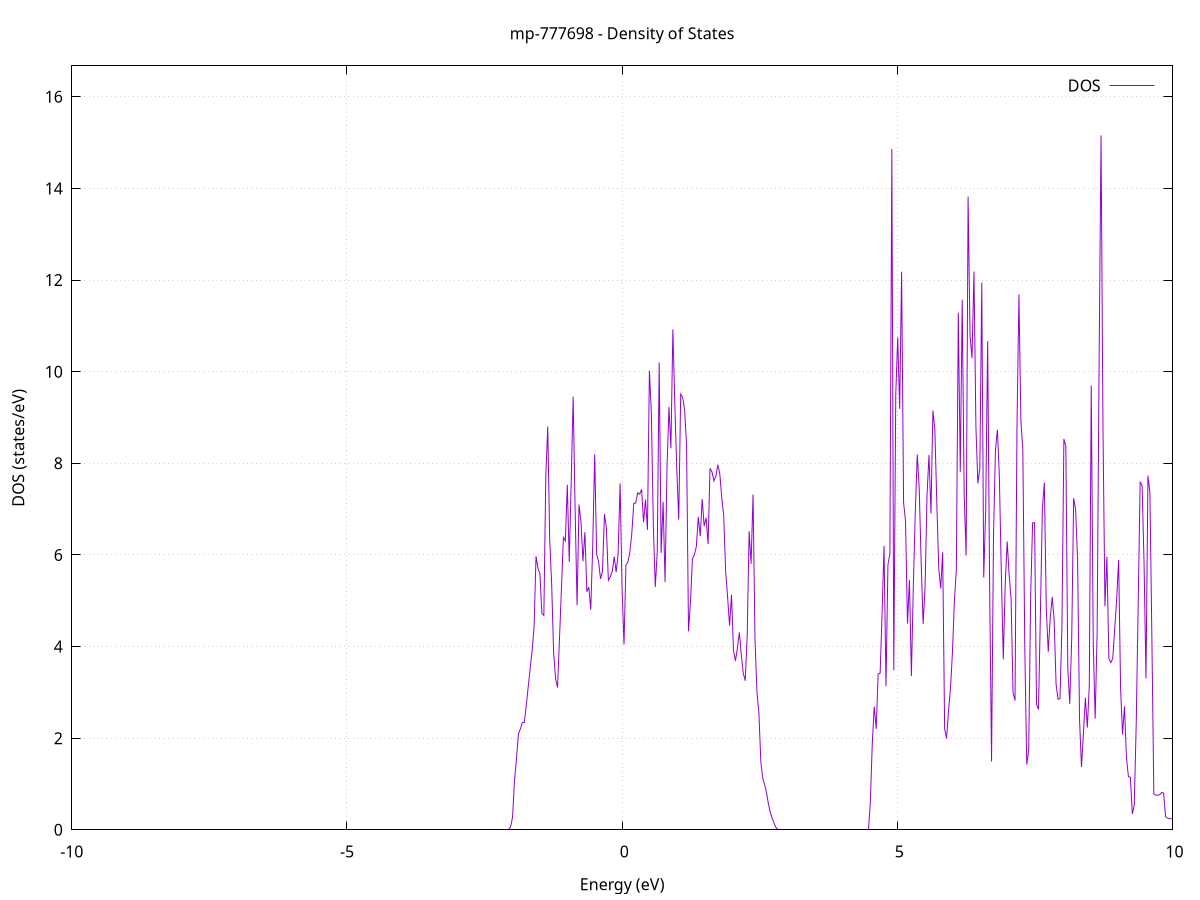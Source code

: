 set title 'mp-777698 - Density of States'
set xlabel 'Energy (eV)'
set ylabel 'DOS (states/eV)'
set grid
set xrange [-10:10]
set yrange [0:16.676]
set xzeroaxis lt -1
set terminal png size 800,600
set output 'mp-777698_dos_gnuplot.png'
plot '-' using 1:2 with lines title 'DOS'
-37.835200 0.000000
-37.799600 0.000000
-37.764100 0.000000
-37.728600 0.000000
-37.693100 0.000000
-37.657600 0.000000
-37.622000 0.000000
-37.586500 0.000000
-37.551000 0.000000
-37.515500 0.000000
-37.479900 0.000000
-37.444400 0.000000
-37.408900 0.000000
-37.373400 0.000000
-37.337800 0.000000
-37.302300 0.000000
-37.266800 0.000000
-37.231300 0.000000
-37.195700 0.000000
-37.160200 0.000000
-37.124700 0.000000
-37.089200 0.000000
-37.053600 0.000000
-37.018100 0.000000
-36.982600 0.000000
-36.947100 0.000000
-36.911500 0.000000
-36.876000 0.000000
-36.840500 0.000000
-36.805000 0.000000
-36.769400 0.000000
-36.733900 0.000000
-36.698400 0.000000
-36.662900 0.000000
-36.627300 0.000000
-36.591800 0.000000
-36.556300 0.000000
-36.520800 0.000000
-36.485300 0.000000
-36.449700 0.000000
-36.414200 0.000000
-36.378700 0.000000
-36.343200 0.000000
-36.307600 0.000000
-36.272100 0.000000
-36.236600 0.000000
-36.201100 0.000000
-36.165500 0.000000
-36.130000 0.000000
-36.094500 0.000000
-36.059000 0.000000
-36.023400 0.000000
-35.987900 0.000000
-35.952400 0.000000
-35.916900 0.000000
-35.881300 0.000000
-35.845800 0.000000
-35.810300 0.000000
-35.774800 0.000000
-35.739200 0.000000
-35.703700 0.000000
-35.668200 0.000000
-35.632700 0.000000
-35.597100 0.000000
-35.561600 0.000000
-35.526100 0.000000
-35.490600 0.000000
-35.455000 0.000000
-35.419500 0.000000
-35.384000 0.000000
-35.348500 0.000000
-35.313000 0.000000
-35.277400 0.000000
-35.241900 0.000000
-35.206400 0.000000
-35.170900 0.000000
-35.135300 0.000000
-35.099800 0.000000
-35.064300 0.000000
-35.028800 0.000000
-34.993200 0.000000
-34.957700 0.000000
-34.922200 0.000000
-34.886700 0.000000
-34.851100 0.000000
-34.815600 0.000000
-34.780100 0.000000
-34.744600 0.000000
-34.709000 0.000000
-34.673500 0.000000
-34.638000 0.000000
-34.602500 0.000000
-34.566900 11.386600
-34.531400 9.131600
-34.495900 13.951600
-34.460400 12.738300
-34.424800 0.000000
-34.389300 0.000000
-34.353800 18.217200
-34.318300 0.000000
-34.282800 12.316200
-34.247200 17.377200
-34.211700 0.000000
-34.176200 0.000000
-34.140700 0.000000
-34.105100 0.000000
-34.069600 0.000000
-34.034100 0.000000
-33.998600 0.000000
-33.963000 0.000000
-33.927500 0.000000
-33.892000 0.000000
-33.856500 0.000000
-33.820900 11.282000
-33.785400 9.274500
-33.749900 13.237000
-33.714400 27.386600
-33.678800 0.000000
-33.643300 13.028300
-33.607800 8.247100
-33.572300 8.742100
-33.536700 9.216500
-33.501200 20.071500
-33.465700 0.000000
-33.430200 40.456300
-33.394600 0.000000
-33.359100 0.000000
-33.323600 131.274100
-33.288100 0.000000
-33.252500 0.000000
-33.217000 0.000000
-33.181500 0.000000
-33.146000 0.000000
-33.110500 0.000000
-33.074900 0.000000
-33.039400 0.000000
-33.003900 0.000000
-32.968400 0.000000
-32.932800 0.000000
-32.897300 0.000000
-32.861800 0.000000
-32.826300 0.000000
-32.790700 0.000000
-32.755200 0.000000
-32.719700 0.000000
-32.684200 0.000000
-32.648600 0.000000
-32.613100 0.000000
-32.577600 0.000000
-32.542100 0.000000
-32.506500 0.000000
-32.471000 0.000000
-32.435500 0.000000
-32.400000 0.000000
-32.364400 0.000000
-32.328900 0.000000
-32.293400 0.000000
-32.257900 0.000000
-32.222300 0.000000
-32.186800 0.000000
-32.151300 0.000000
-32.115800 0.000000
-32.080200 0.000000
-32.044700 0.000000
-32.009200 0.000000
-31.973700 0.000000
-31.938200 0.000000
-31.902600 0.000000
-31.867100 0.000000
-31.831600 0.000000
-31.796100 0.000000
-31.760500 0.000000
-31.725000 0.000000
-31.689500 0.000000
-31.654000 0.000000
-31.618400 0.000000
-31.582900 0.000000
-31.547400 0.000000
-31.511900 0.000000
-31.476300 0.000000
-31.440800 0.000000
-31.405300 0.000000
-31.369800 0.000000
-31.334200 0.000000
-31.298700 0.000000
-31.263200 0.000000
-31.227700 0.000000
-31.192100 0.000000
-31.156600 0.000000
-31.121100 0.000000
-31.085600 0.000000
-31.050000 0.000000
-31.014500 0.000000
-30.979000 0.000000
-30.943500 0.000000
-30.907900 0.000000
-30.872400 0.000000
-30.836900 0.000000
-30.801400 0.000000
-30.765900 0.000000
-30.730300 0.000000
-30.694800 0.000000
-30.659300 0.000000
-30.623800 0.000000
-30.588200 0.000000
-30.552700 0.000000
-30.517200 0.000000
-30.481700 0.000000
-30.446100 0.000000
-30.410600 0.000000
-30.375100 0.000000
-30.339600 0.000000
-30.304000 0.000000
-30.268500 0.000000
-30.233000 0.000000
-30.197500 0.000000
-30.161900 0.000000
-30.126400 0.000000
-30.090900 0.000000
-30.055400 0.000000
-30.019800 0.000000
-29.984300 0.000000
-29.948800 0.000000
-29.913300 0.000000
-29.877700 0.000000
-29.842200 0.000000
-29.806700 0.000000
-29.771200 0.000000
-29.735600 0.000000
-29.700100 0.000000
-29.664600 0.000000
-29.629100 0.000000
-29.593600 0.000000
-29.558000 0.000000
-29.522500 0.000000
-29.487000 0.000000
-29.451500 0.000000
-29.415900 0.000000
-29.380400 0.000000
-29.344900 0.000000
-29.309400 0.000000
-29.273800 0.000000
-29.238300 0.000000
-29.202800 0.000000
-29.167300 0.000000
-29.131700 0.000000
-29.096200 0.000000
-29.060700 0.000000
-29.025200 0.000000
-28.989600 0.000000
-28.954100 0.000000
-28.918600 0.000000
-28.883100 0.000000
-28.847500 0.000000
-28.812000 0.000000
-28.776500 0.000000
-28.741000 0.000000
-28.705400 0.000000
-28.669900 0.000000
-28.634400 0.000000
-28.598900 0.000000
-28.563300 0.000000
-28.527800 0.000000
-28.492300 0.000000
-28.456800 0.000000
-28.421300 0.000000
-28.385700 0.000000
-28.350200 0.000000
-28.314700 0.000000
-28.279200 0.000000
-28.243600 0.000000
-28.208100 0.000000
-28.172600 0.000000
-28.137100 0.000000
-28.101500 0.000000
-28.066000 0.000000
-28.030500 0.000000
-27.995000 0.000000
-27.959400 0.000000
-27.923900 0.000000
-27.888400 0.000000
-27.852900 0.000000
-27.817300 0.000000
-27.781800 0.000000
-27.746300 0.000000
-27.710800 0.000000
-27.675200 0.000000
-27.639700 0.000000
-27.604200 0.000000
-27.568700 0.000000
-27.533100 0.000000
-27.497600 0.000000
-27.462100 0.000000
-27.426600 0.000000
-27.391100 0.000000
-27.355500 0.000000
-27.320000 0.000000
-27.284500 0.000000
-27.249000 0.000000
-27.213400 0.000000
-27.177900 0.000000
-27.142400 0.000000
-27.106900 0.000000
-27.071300 0.000000
-27.035800 0.000000
-27.000300 0.000000
-26.964800 0.000000
-26.929200 0.000000
-26.893700 0.000000
-26.858200 0.000000
-26.822700 0.000000
-26.787100 0.000000
-26.751600 0.000000
-26.716100 0.000000
-26.680600 0.000000
-26.645000 0.000000
-26.609500 0.000000
-26.574000 0.000000
-26.538500 0.000000
-26.502900 0.000000
-26.467400 0.000000
-26.431900 0.000000
-26.396400 0.000000
-26.360800 0.000000
-26.325300 0.000000
-26.289800 0.000000
-26.254300 0.000000
-26.218800 0.000000
-26.183200 0.000000
-26.147700 0.000000
-26.112200 0.000000
-26.076700 0.000000
-26.041100 0.000000
-26.005600 0.000000
-25.970100 0.000000
-25.934600 0.000000
-25.899000 0.000000
-25.863500 0.000000
-25.828000 0.000000
-25.792500 0.000000
-25.756900 0.000000
-25.721400 0.000000
-25.685900 0.000000
-25.650400 0.000000
-25.614800 0.000000
-25.579300 0.000000
-25.543800 0.000000
-25.508300 0.000000
-25.472700 0.000000
-25.437200 0.000000
-25.401700 0.000000
-25.366200 0.000000
-25.330600 0.000000
-25.295100 0.000000
-25.259600 0.000000
-25.224100 0.000000
-25.188500 0.000000
-25.153000 0.000000
-25.117500 0.000000
-25.082000 0.000000
-25.046500 0.000000
-25.010900 0.000000
-24.975400 0.000000
-24.939900 0.000000
-24.904400 0.000000
-24.868800 0.000000
-24.833300 0.000000
-24.797800 0.000000
-24.762300 0.000000
-24.726700 0.000000
-24.691200 0.000000
-24.655700 0.000000
-24.620200 0.000000
-24.584600 0.000000
-24.549100 0.000000
-24.513600 0.000000
-24.478100 0.000000
-24.442500 0.000000
-24.407000 0.000000
-24.371500 0.000000
-24.336000 0.000000
-24.300400 0.000000
-24.264900 0.000000
-24.229400 0.000000
-24.193900 0.000000
-24.158300 0.000000
-24.122800 0.000000
-24.087300 0.000000
-24.051800 0.000000
-24.016200 0.000000
-23.980700 0.000000
-23.945200 0.000000
-23.909700 0.000000
-23.874200 0.000000
-23.838600 0.000000
-23.803100 0.000000
-23.767600 0.000000
-23.732100 0.000000
-23.696500 0.000000
-23.661000 0.000000
-23.625500 0.000000
-23.590000 0.000000
-23.554400 0.000000
-23.518900 0.000000
-23.483400 0.000000
-23.447900 0.000000
-23.412300 0.000000
-23.376800 0.000000
-23.341300 0.000000
-23.305800 0.000000
-23.270200 0.000000
-23.234700 0.000000
-23.199200 0.000000
-23.163700 0.000000
-23.128100 0.000000
-23.092600 0.000000
-23.057100 0.000000
-23.021600 0.000000
-22.986000 0.000000
-22.950500 0.000000
-22.915000 0.000000
-22.879500 0.000000
-22.843900 0.000000
-22.808400 0.000000
-22.772900 0.000000
-22.737400 0.000000
-22.701900 0.000000
-22.666300 0.000000
-22.630800 0.000000
-22.595300 0.000000
-22.559800 0.000000
-22.524200 0.000000
-22.488700 0.000000
-22.453200 0.000000
-22.417700 0.000000
-22.382100 0.000000
-22.346600 0.000000
-22.311100 0.000000
-22.275600 0.000000
-22.240000 0.000000
-22.204500 0.000000
-22.169000 0.000000
-22.133500 0.000000
-22.097900 0.000000
-22.062400 0.000000
-22.026900 0.000000
-21.991400 0.000000
-21.955800 0.000000
-21.920300 0.000000
-21.884800 0.000000
-21.849300 0.000000
-21.813700 0.000000
-21.778200 0.000000
-21.742700 0.000000
-21.707200 0.000000
-21.671600 0.000000
-21.636100 0.000000
-21.600600 0.000000
-21.565100 0.000000
-21.529600 0.000000
-21.494000 0.000000
-21.458500 0.000000
-21.423000 0.000000
-21.387500 0.000000
-21.351900 0.000000
-21.316400 0.000000
-21.280900 0.000000
-21.245400 0.000000
-21.209800 0.000000
-21.174300 0.000000
-21.138800 0.000000
-21.103300 0.000000
-21.067700 0.000000
-21.032200 0.000000
-20.996700 0.000000
-20.961200 0.000000
-20.925600 0.000000
-20.890100 0.000000
-20.854600 0.000000
-20.819100 0.000000
-20.783500 0.000000
-20.748000 0.000000
-20.712500 0.000000
-20.677000 0.000000
-20.641400 0.000000
-20.605900 0.000000
-20.570400 0.000000
-20.534900 0.000000
-20.499400 0.000000
-20.463800 0.000000
-20.428300 0.000000
-20.392800 0.000000
-20.357300 0.000000
-20.321700 0.000000
-20.286200 0.000000
-20.250700 0.000000
-20.215200 0.000000
-20.179600 0.000000
-20.144100 0.000000
-20.108600 0.000000
-20.073100 0.000000
-20.037500 0.000000
-20.002000 0.000000
-19.966500 0.000000
-19.931000 0.000000
-19.895400 0.000000
-19.859900 0.000000
-19.824400 0.000000
-19.788900 0.000000
-19.753300 0.000000
-19.717800 0.000000
-19.682300 0.000000
-19.646800 0.000000
-19.611200 0.000000
-19.575700 0.000000
-19.540200 0.000000
-19.504700 0.000000
-19.469100 0.000000
-19.433600 0.000000
-19.398100 0.000000
-19.362600 0.000000
-19.327100 0.000000
-19.291500 0.000000
-19.256000 0.000000
-19.220500 0.000000
-19.185000 0.000000
-19.149400 0.000000
-19.113900 0.000000
-19.078400 0.000000
-19.042900 0.000000
-19.007300 0.000000
-18.971800 0.000000
-18.936300 0.000000
-18.900800 0.000000
-18.865200 0.000000
-18.829700 0.000000
-18.794200 0.000000
-18.758700 0.000000
-18.723100 0.000000
-18.687600 0.000000
-18.652100 0.000000
-18.616600 0.000000
-18.581000 0.000000
-18.545500 0.000000
-18.510000 0.000000
-18.474500 0.000000
-18.438900 0.000000
-18.403400 0.000000
-18.367900 0.000000
-18.332400 0.000000
-18.296800 0.000000
-18.261300 0.000000
-18.225800 0.000000
-18.190300 0.000000
-18.154800 0.000000
-18.119200 0.000000
-18.083700 0.000000
-18.048200 0.000000
-18.012700 0.000000
-17.977100 0.000000
-17.941600 0.000000
-17.906100 0.000000
-17.870600 0.000000
-17.835000 0.000000
-17.799500 0.000000
-17.764000 0.000000
-17.728500 0.000000
-17.692900 0.000000
-17.657400 0.000000
-17.621900 0.000000
-17.586400 0.000000
-17.550800 0.000000
-17.515300 0.000000
-17.479800 0.000000
-17.444300 0.000000
-17.408700 0.000000
-17.373200 0.000000
-17.337700 0.000000
-17.302200 0.000000
-17.266600 0.000000
-17.231100 0.000000
-17.195600 0.000000
-17.160100 0.000000
-17.124500 0.000000
-17.089000 0.000000
-17.053500 0.000000
-17.018000 0.000000
-16.982500 0.000000
-16.946900 0.000000
-16.911400 0.000000
-16.875900 0.000000
-16.840400 0.000000
-16.804800 0.000000
-16.769300 0.000000
-16.733800 0.000000
-16.698300 0.000000
-16.662700 0.000000
-16.627200 0.000000
-16.591700 0.000000
-16.556200 0.000000
-16.520600 0.000000
-16.485100 0.000000
-16.449600 0.000000
-16.414100 0.000000
-16.378500 0.000000
-16.343000 0.000000
-16.307500 0.000000
-16.272000 0.000000
-16.236400 0.000000
-16.200900 0.000000
-16.165400 0.000000
-16.129900 0.000000
-16.094300 0.000000
-16.058800 0.000000
-16.023300 0.000000
-15.987800 0.000000
-15.952200 0.000000
-15.916700 0.000000
-15.881200 0.000000
-15.845700 0.000000
-15.810200 0.000000
-15.774600 0.000000
-15.739100 0.000000
-15.703600 0.000000
-15.668100 0.000000
-15.632500 0.000000
-15.597000 0.000000
-15.561500 0.000000
-15.526000 0.000000
-15.490400 0.000000
-15.454900 0.000000
-15.419400 0.000000
-15.383900 0.000000
-15.348300 0.000000
-15.312800 0.000000
-15.277300 0.000000
-15.241800 0.000000
-15.206200 0.000000
-15.170700 0.000000
-15.135200 0.000000
-15.099700 0.000000
-15.064100 0.000000
-15.028600 0.000000
-14.993100 0.000000
-14.957600 0.000000
-14.922000 0.000000
-14.886500 0.000000
-14.851000 0.000000
-14.815500 0.005000
-14.780000 0.233700
-14.744400 0.484800
-14.708900 0.658600
-14.673400 0.790200
-14.637900 0.950200
-14.602300 1.187700
-14.566800 1.350000
-14.531300 1.370600
-14.495800 1.400000
-14.460200 1.404000
-14.424700 1.350900
-14.389200 1.358900
-14.353700 1.455600
-14.318100 1.574900
-14.282600 1.684000
-14.247100 1.790900
-14.211600 2.053000
-14.176000 2.169800
-14.140500 2.227700
-14.105000 2.498000
-14.069500 3.067700
-14.033900 3.446900
-13.998400 3.151000
-13.962900 3.176100
-13.927400 3.199000
-13.891800 3.228800
-13.856300 3.693600
-13.820800 4.766000
-13.785300 3.675400
-13.749700 4.227600
-13.714200 4.391200
-13.678700 4.537900
-13.643200 4.211700
-13.607700 5.560200
-13.572100 9.956600
-13.536600 10.050700
-13.501100 13.397000
-13.465600 6.184800
-13.430000 5.349000
-13.394500 7.647600
-13.359000 8.821700
-13.323500 24.234400
-13.287900 16.724800
-13.252400 7.613800
-13.216900 22.351100
-13.181400 10.354000
-13.145800 5.625700
-13.110300 5.628400
-13.074800 9.793200
-13.039300 6.749900
-13.003700 2.999700
-12.968200 0.324800
-12.932700 0.000000
-12.897200 0.000000
-12.861600 0.000000
-12.826100 0.000000
-12.790600 0.000000
-12.755100 0.000000
-12.719500 0.000000
-12.684000 0.000000
-12.648500 0.000000
-12.613000 0.000000
-12.577400 0.000000
-12.541900 0.000000
-12.506400 0.000000
-12.470900 0.000000
-12.435400 0.000000
-12.399800 0.000000
-12.364300 0.000000
-12.328800 0.000000
-12.293300 0.000000
-12.257700 0.000000
-12.222200 0.000000
-12.186700 0.000000
-12.151200 0.000000
-12.115600 0.000000
-12.080100 0.000000
-12.044600 0.000000
-12.009100 0.000000
-11.973500 0.000000
-11.938000 0.000000
-11.902500 0.000000
-11.867000 0.000000
-11.831400 0.000000
-11.795900 0.000000
-11.760400 0.000000
-11.724900 0.000000
-11.689300 0.000000
-11.653800 0.000000
-11.618300 0.000000
-11.582800 0.000000
-11.547200 0.000000
-11.511700 0.000000
-11.476200 0.000000
-11.440700 0.000000
-11.405100 0.000000
-11.369600 0.000000
-11.334100 0.000000
-11.298600 0.000000
-11.263100 0.000000
-11.227500 0.000000
-11.192000 0.000000
-11.156500 0.000000
-11.121000 0.000000
-11.085400 0.000000
-11.049900 0.000000
-11.014400 0.000000
-10.978900 0.000000
-10.943300 0.000000
-10.907800 0.000000
-10.872300 0.000000
-10.836800 0.000000
-10.801200 0.000000
-10.765700 0.000000
-10.730200 0.000000
-10.694700 0.000000
-10.659100 0.000000
-10.623600 0.000000
-10.588100 0.000000
-10.552600 0.000000
-10.517000 0.000000
-10.481500 0.000000
-10.446000 0.000000
-10.410500 0.000000
-10.374900 0.000000
-10.339400 0.000000
-10.303900 0.000000
-10.268400 0.000000
-10.232800 0.000000
-10.197300 0.000000
-10.161800 0.000000
-10.126300 0.000000
-10.090800 0.000000
-10.055200 0.000000
-10.019700 0.000000
-9.984200 0.000000
-9.948700 0.000000
-9.913100 0.000000
-9.877600 0.000000
-9.842100 0.000000
-9.806600 0.000000
-9.771000 0.000000
-9.735500 0.000000
-9.700000 0.000000
-9.664500 0.000000
-9.628900 0.000000
-9.593400 0.000000
-9.557900 0.000000
-9.522400 0.000000
-9.486800 0.000000
-9.451300 0.000000
-9.415800 0.000000
-9.380300 0.000000
-9.344700 0.000000
-9.309200 0.000000
-9.273700 0.000000
-9.238200 0.000000
-9.202600 0.000000
-9.167100 0.000000
-9.131600 0.000000
-9.096100 0.000000
-9.060500 0.000000
-9.025000 0.000000
-8.989500 0.000000
-8.954000 0.000000
-8.918500 0.000000
-8.882900 0.000000
-8.847400 0.000000
-8.811900 0.000000
-8.776400 0.000000
-8.740800 0.000000
-8.705300 0.000000
-8.669800 0.000000
-8.634300 0.000000
-8.598700 0.000000
-8.563200 0.000000
-8.527700 0.000000
-8.492200 0.000000
-8.456600 0.000000
-8.421100 0.000000
-8.385600 0.000000
-8.350100 0.000000
-8.314500 0.000000
-8.279000 0.000000
-8.243500 0.000000
-8.208000 0.000000
-8.172400 0.000000
-8.136900 0.000000
-8.101400 0.000000
-8.065900 0.000000
-8.030300 0.000000
-7.994800 0.000000
-7.959300 0.000000
-7.923800 0.000000
-7.888300 0.000000
-7.852700 0.000000
-7.817200 0.000000
-7.781700 0.000000
-7.746200 0.000000
-7.710600 0.000000
-7.675100 0.000000
-7.639600 0.000000
-7.604100 0.000000
-7.568500 0.000000
-7.533000 0.000000
-7.497500 0.000000
-7.462000 0.000000
-7.426400 0.000000
-7.390900 0.000000
-7.355400 0.000000
-7.319900 0.000000
-7.284300 0.000000
-7.248800 0.000000
-7.213300 0.000000
-7.177800 0.000000
-7.142200 0.000000
-7.106700 0.000000
-7.071200 0.000000
-7.035700 0.000000
-7.000100 0.000000
-6.964600 0.000000
-6.929100 0.000000
-6.893600 0.000000
-6.858000 0.000000
-6.822500 0.000000
-6.787000 0.000000
-6.751500 0.000000
-6.716000 0.000000
-6.680400 0.000000
-6.644900 0.000000
-6.609400 0.000000
-6.573900 0.000000
-6.538300 0.000000
-6.502800 0.000000
-6.467300 0.000000
-6.431800 0.000000
-6.396200 0.000000
-6.360700 0.000000
-6.325200 0.000000
-6.289700 0.000000
-6.254100 0.000000
-6.218600 0.000000
-6.183100 0.000000
-6.147600 0.000000
-6.112000 0.000000
-6.076500 0.000000
-6.041000 0.000000
-6.005500 0.000000
-5.969900 0.000000
-5.934400 0.000000
-5.898900 0.000000
-5.863400 0.000000
-5.827800 0.000000
-5.792300 0.000000
-5.756800 0.000000
-5.721300 0.000000
-5.685700 0.000000
-5.650200 0.000000
-5.614700 0.000000
-5.579200 0.000000
-5.543700 0.000000
-5.508100 0.000000
-5.472600 0.000000
-5.437100 0.000000
-5.401600 0.000000
-5.366000 0.000000
-5.330500 0.000000
-5.295000 0.000000
-5.259500 0.000000
-5.223900 0.000000
-5.188400 0.000000
-5.152900 0.000000
-5.117400 0.000000
-5.081800 0.000000
-5.046300 0.000000
-5.010800 0.000000
-4.975300 0.000000
-4.939700 0.000000
-4.904200 0.000000
-4.868700 0.000000
-4.833200 0.000000
-4.797600 0.000000
-4.762100 0.000000
-4.726600 0.000000
-4.691100 0.000000
-4.655500 0.000000
-4.620000 0.000000
-4.584500 0.000000
-4.549000 0.000000
-4.513400 0.000000
-4.477900 0.000000
-4.442400 0.000000
-4.406900 0.000000
-4.371400 0.000000
-4.335800 0.000000
-4.300300 0.000000
-4.264800 0.000000
-4.229300 0.000000
-4.193700 0.000000
-4.158200 0.000000
-4.122700 0.000000
-4.087200 0.000000
-4.051600 0.000000
-4.016100 0.000000
-3.980600 0.000000
-3.945100 0.000000
-3.909500 0.000000
-3.874000 0.000000
-3.838500 0.000000
-3.803000 0.000000
-3.767400 0.000000
-3.731900 0.000000
-3.696400 0.000000
-3.660900 0.000000
-3.625300 0.000000
-3.589800 0.000000
-3.554300 0.000000
-3.518800 0.000000
-3.483200 0.000000
-3.447700 0.000000
-3.412200 0.000000
-3.376700 0.000000
-3.341100 0.000000
-3.305600 0.000000
-3.270100 0.000000
-3.234600 0.000000
-3.199100 0.000000
-3.163500 0.000000
-3.128000 0.000000
-3.092500 0.000000
-3.057000 0.000000
-3.021400 0.000000
-2.985900 0.000000
-2.950400 0.000000
-2.914900 0.000000
-2.879300 0.000000
-2.843800 0.000000
-2.808300 0.000000
-2.772800 0.000000
-2.737200 0.000000
-2.701700 0.000000
-2.666200 0.000000
-2.630700 0.000000
-2.595100 0.000000
-2.559600 0.000000
-2.524100 0.000000
-2.488600 0.000000
-2.453000 0.000000
-2.417500 0.000000
-2.382000 0.000000
-2.346500 0.000000
-2.310900 0.000000
-2.275400 0.000000
-2.239900 0.000000
-2.204400 0.000000
-2.168800 0.000000
-2.133300 0.000000
-2.097800 0.000000
-2.062300 0.000000
-2.026800 0.067300
-1.991200 0.274700
-1.955700 1.068400
-1.920200 1.547600
-1.884700 2.085900
-1.849100 2.200800
-1.813600 2.338900
-1.778100 2.344600
-1.742600 2.703900
-1.707000 3.118700
-1.671500 3.516200
-1.636000 3.908700
-1.600500 4.414800
-1.564900 5.971000
-1.529400 5.708300
-1.493900 5.586300
-1.458400 4.727100
-1.422800 4.678800
-1.387300 7.714000
-1.351800 8.801800
-1.316300 6.340700
-1.280700 5.360000
-1.245200 3.871000
-1.209700 3.297100
-1.174200 3.105500
-1.138600 4.165400
-1.103100 5.267500
-1.067600 6.381100
-1.032100 6.307300
-0.996600 7.530500
-0.961000 5.847400
-0.925500 7.610800
-0.890000 9.453600
-0.854500 6.989100
-0.818900 4.898000
-0.783400 7.098900
-0.747900 6.721500
-0.712400 5.862900
-0.676800 6.495200
-0.641300 5.194600
-0.605800 5.300100
-0.570300 4.800700
-0.534700 6.190300
-0.499200 8.196300
-0.463700 6.020100
-0.428200 5.855300
-0.392600 5.475400
-0.357100 5.648200
-0.321600 6.891700
-0.286100 6.591000
-0.250500 5.447100
-0.215000 5.524700
-0.179500 5.639500
-0.144000 5.963400
-0.108400 5.625600
-0.072900 6.031600
-0.037400 7.561000
-0.001900 5.291300
0.033700 4.044200
0.069200 5.779700
0.104700 5.841000
0.140200 6.062000
0.175700 6.472200
0.211300 7.127400
0.246800 7.131400
0.282300 7.357300
0.317800 7.326100
0.353400 7.430500
0.388900 6.713900
0.424400 7.207300
0.459900 6.547800
0.495500 10.022400
0.531000 9.094800
0.566500 6.659500
0.602000 5.299600
0.637600 6.057600
0.673100 10.203500
0.708600 6.040800
0.744100 7.160600
0.779700 5.407200
0.815200 7.898000
0.850700 9.231100
0.886200 8.327600
0.921800 10.923700
0.957300 9.281900
0.992800 7.863800
1.028300 6.770700
1.063900 9.511300
1.099400 9.436900
1.134900 9.169900
1.170400 8.406000
1.206000 4.331500
1.241500 4.978200
1.277000 5.916200
1.312500 6.003800
1.348000 6.179700
1.383600 6.829300
1.419100 6.409200
1.454600 7.220900
1.490100 6.629000
1.525700 6.809700
1.561200 6.239400
1.596700 7.890900
1.632200 7.813300
1.667800 7.613700
1.703300 7.717000
1.738800 7.968300
1.774300 7.774200
1.809900 7.249600
1.845400 6.857400
1.880900 5.637600
1.916400 5.074900
1.952000 4.455300
1.987500 5.128700
2.023000 3.913200
2.058500 3.688200
2.094100 3.965400
2.129600 4.308000
2.165100 3.822000
2.200600 3.419000
2.236200 3.253000
2.271700 4.221700
2.307200 6.517600
2.342700 5.805300
2.378300 7.318700
2.413800 4.162900
2.449300 3.011700
2.484800 2.553000
2.520300 1.477600
2.555900 1.120900
2.591400 0.979000
2.626900 0.786900
2.662400 0.535200
2.698000 0.357100
2.733500 0.224800
2.769000 0.116200
2.804500 0.031600
2.840100 0.000000
2.875600 0.000000
2.911100 0.000000
2.946600 0.000000
2.982200 0.000000
3.017700 0.000000
3.053200 0.000000
3.088700 0.000000
3.124300 0.000000
3.159800 0.000000
3.195300 0.000000
3.230800 0.000000
3.266400 0.000000
3.301900 0.000000
3.337400 0.000000
3.372900 0.000000
3.408500 0.000000
3.444000 0.000000
3.479500 0.000000
3.515000 0.000000
3.550600 0.000000
3.586100 0.000000
3.621600 0.000000
3.657100 0.000000
3.692600 0.000000
3.728200 0.000000
3.763700 0.000000
3.799200 0.000000
3.834700 0.000000
3.870300 0.000000
3.905800 0.000000
3.941300 0.000000
3.976800 0.000000
4.012400 0.000000
4.047900 0.000000
4.083400 0.000000
4.118900 0.000000
4.154500 0.000000
4.190000 0.000000
4.225500 0.000000
4.261000 0.000000
4.296600 0.000000
4.332100 0.000000
4.367600 0.000000
4.403100 0.000000
4.438700 0.000000
4.474200 0.000000
4.509700 0.594800
4.545200 1.886700
4.580800 2.690900
4.616300 2.202400
4.651800 3.401100
4.687300 3.416400
4.722900 4.702300
4.758400 6.195400
4.793900 3.135000
4.829400 5.782500
4.864900 6.033700
4.900500 14.860900
4.936000 3.481000
4.971500 9.498200
5.007000 10.749100
5.042600 9.190600
5.078100 12.181300
5.113600 7.149300
5.149100 6.741000
5.184700 4.500300
5.220200 5.450600
5.255700 3.357000
5.291200 5.340100
5.326800 6.940500
5.362300 8.192200
5.397800 7.452700
5.433300 5.833800
5.468900 4.494500
5.504400 5.312000
5.539900 7.312800
5.575400 8.184000
5.611000 6.903800
5.646500 9.152300
5.682000 8.731100
5.717500 7.137400
5.753100 5.700400
5.788600 5.264800
5.824100 6.057700
5.859600 2.207100
5.895100 1.992700
5.930700 2.610000
5.966200 3.095100
6.001700 3.873700
6.037200 5.003300
6.072800 5.687600
6.108300 11.286200
6.143800 7.814700
6.179300 11.572300
6.214900 7.299100
6.250400 5.987400
6.285900 13.821500
6.321400 10.794500
6.357000 10.294000
6.392500 12.187400
6.428000 8.805000
6.463500 7.560000
6.499100 7.888600
6.534600 11.947000
6.570100 5.506000
6.605600 6.982900
6.641200 10.668100
6.676700 5.423500
6.712200 1.490000
6.747700 6.428400
6.783300 8.294900
6.818800 8.734700
6.854300 7.694900
6.889800 5.602600
6.925400 3.721600
6.960900 5.371100
6.996400 6.292800
7.031900 5.568700
7.067400 5.030100
7.103000 2.990800
7.138500 2.821400
7.174000 8.750100
7.209500 11.685300
7.245100 8.931100
7.280600 8.298900
7.316100 3.992900
7.351600 1.423400
7.387200 1.738100
7.422700 5.103100
7.458200 6.701000
7.493700 6.701600
7.529300 2.739800
7.564800 2.629100
7.600300 4.751700
7.635800 7.012000
7.671400 7.578100
7.706900 4.819400
7.742400 3.885400
7.777900 4.606000
7.813500 5.081700
7.849000 4.596700
7.884500 3.175800
7.920000 2.849500
7.955600 2.863400
7.991100 4.431400
8.026600 8.532600
8.062100 8.371100
8.097700 3.510100
8.133200 2.748300
8.168700 4.186600
8.204200 7.241000
8.239700 6.987300
8.275300 5.907300
8.310800 2.409200
8.346300 1.372300
8.381800 2.111600
8.417400 2.882000
8.452900 2.231400
8.488400 3.148700
8.523900 9.698700
8.559500 4.113800
8.595000 2.423900
8.630500 4.285800
8.666000 10.156600
8.701600 15.159900
8.737100 8.732700
8.772600 4.878800
8.808100 5.959600
8.843700 3.734100
8.879200 3.649800
8.914700 3.743400
8.950200 4.394700
8.985800 5.031300
9.021300 5.889800
9.056800 3.088700
9.092300 2.077900
9.127900 2.694800
9.163400 1.572400
9.198900 1.161100
9.234400 1.146200
9.270000 0.344800
9.305500 0.543200
9.341000 2.329000
9.376500 4.908200
9.412000 7.597800
9.447600 7.516700
9.483100 5.822000
9.518600 3.303100
9.554100 7.730800
9.589700 7.362900
9.625200 4.192800
9.660700 0.786200
9.696200 0.754700
9.731800 0.755500
9.767300 0.764700
9.802800 0.815200
9.838300 0.800700
9.873900 0.286000
9.909400 0.256600
9.944900 0.240200
9.980400 0.243000
10.016000 0.242300
10.051500 0.237400
10.087000 0.233200
10.122500 0.233400
10.158100 0.235100
10.193600 0.239300
10.229100 0.245300
10.264600 0.252300
10.300200 0.259700
10.335700 0.266400
10.371200 0.272800
10.406700 0.279000
10.442300 0.290500
10.477800 0.304400
10.513300 0.315000
10.548800 0.323200
10.584300 0.330100
10.619900 0.336100
10.655400 0.341600
10.690900 0.346200
10.726400 0.349800
10.762000 0.352800
10.797500 0.356000
10.833000 0.358500
10.868500 0.360400
10.904100 0.363100
10.939600 0.366700
10.975100 0.371000
11.010600 0.384900
11.046200 0.430700
11.081700 0.442100
11.117200 0.452500
11.152700 0.457400
11.188300 0.472000
11.223800 0.485200
11.259300 0.496800
11.294800 0.519100
11.330400 0.546200
11.365900 0.565900
11.401400 0.572600
11.436900 0.579600
11.472500 0.587400
11.508000 0.597000
11.543500 0.606600
11.579000 0.612300
11.614500 0.618100
11.650100 0.625900
11.685600 0.635600
11.721100 0.646700
11.756600 0.660000
11.792200 0.675700
11.827700 0.687100
11.863200 0.695700
11.898700 0.704700
11.934300 0.713500
11.969800 0.722700
12.005300 0.730200
12.040800 0.743100
12.076400 0.757400
12.111900 0.766400
12.147400 0.769500
12.182900 0.774300
12.218500 0.781000
12.254000 0.790100
12.289500 0.806900
12.325000 0.830900
12.360600 0.861200
12.396100 0.903200
12.431600 0.944800
12.467100 0.978100
12.502700 1.007800
12.538200 1.034500
12.573700 1.061100
12.609200 1.083000
12.644800 1.096200
12.680300 1.105700
12.715800 1.112900
12.751300 1.121700
12.786800 1.138000
12.822400 1.160300
12.857900 1.191600
12.893400 1.239800
12.928900 1.293800
12.964500 1.344400
13.000000 1.382600
13.035500 1.414100
13.071000 1.454200
13.106600 1.526900
13.142100 1.781800
13.177600 2.507000
13.213100 2.676100
13.248700 1.912200
13.284200 1.701200
13.319700 1.523100
13.355200 1.526900
13.390800 1.573900
13.426300 1.636700
13.461800 1.719200
13.497300 1.799800
13.532900 1.961300
13.568400 2.229300
13.603900 2.292500
13.639400 2.123300
13.675000 1.948800
13.710500 1.830700
13.746000 1.746500
13.781500 1.679600
13.817100 1.621000
13.852600 1.592000
13.888100 1.569700
13.923600 1.579700
13.959100 1.722400
13.994700 1.901500
14.030200 1.963200
14.065700 1.862700
14.101200 1.752700
14.136800 1.689500
14.172300 1.761100
14.207800 1.677000
14.243300 1.576700
14.278900 1.580500
14.314400 2.059500
14.349900 3.299800
14.385400 2.997500
14.421000 2.550600
14.456500 2.031300
14.492000 2.557800
14.527500 2.471800
14.563100 2.174800
14.598600 2.154900
14.634100 2.175500
14.669600 2.042200
14.705200 1.860200
14.740700 1.789100
14.776200 1.677200
14.811700 1.560900
14.847300 1.457500
14.882800 1.378600
14.918300 1.382700
14.953800 1.606900
14.989400 1.669000
15.024900 1.819600
15.060400 1.792800
15.095900 1.875200
15.131400 1.960000
15.167000 1.893000
15.202500 1.801000
15.238000 1.762600
15.273500 1.764800
15.309100 1.790600
15.344600 1.878100
15.380100 1.833100
15.415600 1.811700
15.451200 1.827800
15.486700 1.851900
15.522200 1.897000
15.557700 1.954800
15.593300 1.945800
15.628800 2.011200
15.664300 2.436200
15.699800 3.117600
15.735400 3.403400
15.770900 3.430400
15.806400 2.735800
15.841900 2.456600
15.877500 2.760700
15.913000 2.765000
15.948500 3.016100
15.984000 4.096200
16.019600 3.035200
16.055100 2.710700
16.090600 2.461300
16.126100 2.005800
16.161700 2.116400
16.197200 2.796300
16.232700 3.362100
16.268200 2.466000
16.303700 2.367200
16.339300 2.183300
16.374800 2.151800
16.410300 2.044600
16.445800 1.603900
16.481400 1.484200
16.516900 1.854300
16.552400 2.312600
16.587900 2.643300
16.623500 2.023600
16.659000 1.745800
16.694500 1.607800
16.730000 1.838400
16.765600 2.686100
16.801100 2.677900
16.836600 2.526600
16.872100 2.291500
16.907700 2.300200
16.943200 2.420600
16.978700 2.469700
17.014200 2.614400
17.049800 2.648200
17.085300 2.521600
17.120800 2.830900
17.156300 3.281400
17.191900 3.247200
17.227400 2.702100
17.262900 2.624600
17.298400 2.572900
17.334000 2.800800
17.369500 3.675200
17.405000 3.399900
17.440500 3.333700
17.476000 3.068100
17.511600 2.911600
17.547100 2.637800
17.582600 2.328300
17.618100 2.129500
17.653700 1.970100
17.689200 1.824700
17.724700 1.808300
17.760200 2.176800
17.795800 2.434300
17.831300 2.679600
17.866800 2.824900
17.902300 2.686600
17.937900 2.506500
17.973400 2.183900
18.008900 1.817200
18.044400 1.615800
18.080000 1.404400
18.115500 1.409000
18.151000 1.908100
18.186500 2.211400
18.222100 2.588500
18.257600 3.260700
18.293100 3.604400
18.328600 4.583900
18.364200 3.548200
18.399700 2.672400
18.435200 2.575100
18.470700 2.872200
18.506200 2.891600
18.541800 2.698400
18.577300 2.868500
18.612800 3.189300
18.648300 3.482200
18.683900 3.643400
18.719400 3.934000
18.754900 4.421000
18.790400 4.353800
18.826000 4.090300
18.861500 3.956500
18.897000 3.095800
18.932500 2.862100
18.968100 2.994600
19.003600 3.113200
19.039100 3.229500
19.074600 3.306000
19.110200 3.270500
19.145700 3.335000
19.181200 3.363400
19.216700 3.267900
19.252300 3.149000
19.287800 3.065000
19.323300 2.955400
19.358800 3.046000
19.394400 3.203800
19.429900 3.247400
19.465400 3.138100
19.500900 3.211100
19.536500 3.177900
19.572000 3.126000
19.607500 3.006200
19.643000 2.884600
19.678500 2.829500
19.714100 3.448900
19.749600 4.120400
19.785100 3.878500
19.820600 3.953000
19.856200 4.151900
19.891700 3.838100
19.927200 3.524500
19.962700 3.274900
19.998300 3.286900
20.033800 3.305800
20.069300 3.083100
20.104800 2.914900
20.140400 2.902300
20.175900 3.301300
20.211400 4.021900
20.246900 3.696300
20.282500 3.537300
20.318000 3.494600
20.353500 3.539700
20.389000 3.786700
20.424600 4.153100
20.460100 4.325400
20.495600 4.055400
20.531100 4.504300
20.566700 4.295600
20.602200 4.014200
20.637700 4.069000
20.673200 3.808700
20.708800 4.041000
20.744300 4.719900
20.779800 4.422500
20.815300 4.077400
20.850800 3.892700
20.886400 3.584000
20.921900 4.157600
20.957400 4.275500
20.992900 3.884900
21.028500 3.924300
21.064000 3.781700
21.099500 3.485000
21.135000 3.271200
21.170600 3.106000
21.206100 2.975900
21.241600 2.788900
21.277100 2.701500
21.312700 2.646000
21.348200 2.519600
21.383700 2.346200
21.419200 2.169300
21.454800 2.003200
21.490300 1.948600
21.525800 1.959400
21.561300 2.002400
21.596900 2.095400
21.632400 2.179000
21.667900 2.256200
21.703400 2.404900
21.739000 2.561200
21.774500 2.520400
21.810000 2.545400
21.845500 2.592200
21.881100 2.664100
21.916600 2.726100
21.952100 2.623600
21.987600 2.126900
22.023100 1.856300
22.058700 1.859500
22.094200 2.123700
22.129700 2.348300
22.165200 2.515100
22.200800 2.698600
22.236300 3.107400
22.271800 2.468800
22.307300 2.274500
22.342900 2.285500
22.378400 2.350800
22.413900 2.350700
22.449400 2.245900
22.485000 2.146900
22.520500 2.213900
22.556000 2.238900
22.591500 2.278600
22.627100 2.380000
22.662600 2.382600
22.698100 2.418000
22.733600 2.443400
22.769200 2.422900
22.804700 2.464900
22.840200 2.532300
22.875700 2.688300
22.911300 2.577000
22.946800 2.569300
22.982300 2.702200
23.017800 2.658000
23.053400 2.601200
23.088900 2.658700
23.124400 3.052600
23.159900 2.681300
23.195400 2.311600
23.231000 2.258900
23.266500 2.332700
23.302000 2.332600
23.337500 2.346000
23.373100 2.401600
23.408600 2.381400
23.444100 2.338300
23.479600 2.316500
23.515200 2.375800
23.550700 2.387300
23.586200 2.444600
23.621700 2.804900
23.657300 2.637200
23.692800 2.450300
23.728300 2.295000
23.763800 2.090900
23.799400 1.871900
23.834900 1.918200
23.870400 2.431500
23.905900 2.890300
23.941500 3.045000
23.977000 3.088500
24.012500 2.775300
24.048000 2.606000
24.083600 2.442700
24.119100 2.261200
24.154600 2.061600
24.190100 1.943200
24.225700 1.975500
24.261200 2.129000
24.296700 2.516600
24.332200 2.565800
24.367700 2.750000
24.403300 2.903000
24.438800 2.914200
24.474300 2.360800
24.509800 2.299300
24.545400 2.264800
24.580900 2.214000
24.616400 2.083400
24.651900 2.097800
24.687500 2.261900
24.723000 2.455600
24.758500 2.567300
24.794000 2.678200
24.829600 2.732200
24.865100 2.672900
24.900600 2.642100
24.936100 2.407200
24.971700 2.260400
25.007200 2.121800
25.042700 1.992200
25.078200 2.112300
25.113800 2.129500
25.149300 2.157800
25.184800 2.383900
25.220300 2.151300
25.255900 2.233100
25.291400 2.254300
25.326900 2.128400
25.362400 2.204400
25.397900 2.217100
25.433500 2.137500
25.469000 2.105600
25.504500 2.140400
25.540000 2.152100
25.575600 2.472500
25.611100 2.344300
25.646600 2.237000
25.682100 2.059500
25.717700 2.045300
25.753200 2.137300
25.788700 2.279000
25.824200 2.362700
25.859800 2.526700
25.895300 2.563800
25.930800 2.452300
25.966300 2.503000
26.001900 2.622600
26.037400 2.889400
26.072900 2.942000
26.108400 2.842600
26.144000 2.496700
26.179500 2.393400
26.215000 2.371400
26.250500 2.264000
26.286100 2.153300
26.321600 2.188500
26.357100 2.241600
26.392600 2.268500
26.428200 2.478200
26.463700 2.855700
26.499200 3.462300
26.534700 3.752300
26.570200 3.638500
26.605800 2.918900
26.641300 2.269900
26.676800 2.133500
26.712300 2.168000
26.747900 2.302500
26.783400 2.292300
26.818900 2.534100
26.854400 2.421500
26.890000 2.406400
26.925500 2.098300
26.961000 1.964100
26.996500 2.053200
27.032100 2.150700
27.067600 2.286500
27.103100 2.277500
27.138600 2.625500
27.174200 2.931700
27.209700 2.674700
27.245200 2.707500
27.280700 2.440100
27.316300 2.324400
27.351800 2.377600
27.387300 2.376500
27.422800 2.493800
27.458400 2.631000
27.493900 2.617500
27.529400 2.677700
27.564900 2.675400
27.600500 2.515600
27.636000 2.712700
27.671500 2.896400
27.707000 2.818600
27.742500 2.901600
27.778100 2.615400
27.813600 2.663000
27.849100 2.561400
27.884600 2.514700
27.920200 2.381800
27.955700 2.055500
27.991200 1.996900
28.026700 2.121100
28.062300 2.005300
28.097800 2.013400
28.133300 2.137700
28.168800 2.604700
28.204400 2.887900
28.239900 2.886600
28.275400 2.555200
28.310900 2.362500
28.346500 2.391700
28.382000 2.500100
28.417500 2.612400
28.453000 2.557100
28.488600 2.467100
28.524100 2.484000
28.559600 2.424800
28.595100 2.413400
28.630700 2.479400
28.666200 2.589300
28.701700 2.674000
28.737200 2.581600
28.772800 2.547600
28.808300 2.546000
28.843800 2.777200
28.879300 2.998400
28.914800 2.915400
28.950400 2.729800
28.985900 2.620700
29.021400 2.731000
29.056900 2.612600
29.092500 2.390100
29.128000 2.324400
29.163500 2.287000
29.199000 2.352500
29.234600 1.890300
29.270100 1.581700
29.305600 1.321500
29.341100 1.194600
29.376700 1.134800
29.412200 1.101300
29.447700 1.133700
29.483200 1.362100
29.518800 1.319400
29.554300 1.204500
29.589800 1.047300
29.625300 0.801200
29.660900 0.671900
29.696400 0.552500
29.731900 0.448600
29.767400 0.288800
29.803000 0.172100
29.838500 0.095300
29.874000 0.056900
29.909500 0.030800
29.945100 0.012100
29.980600 0.000700
30.016100 0.000000
30.051600 0.000000
30.087100 0.000000
30.122700 0.000000
30.158200 0.000000
30.193700 0.000000
30.229200 0.000000
30.264800 0.000000
30.300300 0.000000
30.335800 0.000000
30.371300 0.000000
30.406900 0.000000
30.442400 0.000000
30.477900 0.000000
30.513400 0.000000
30.549000 0.000000
30.584500 0.000000
30.620000 0.000000
30.655500 0.000000
30.691100 0.000000
30.726600 0.000000
30.762100 0.000000
30.797600 0.000000
30.833200 0.000000
30.868700 0.000000
30.904200 0.000000
30.939700 0.000000
30.975300 0.000000
31.010800 0.000000
31.046300 0.000000
31.081800 0.000000
31.117300 0.000000
31.152900 0.000000
31.188400 0.000000
31.223900 0.000000
31.259400 0.000000
31.295000 0.000000
31.330500 0.000000
31.366000 0.000000
31.401500 0.000000
31.437100 0.000000
31.472600 0.000000
31.508100 0.000000
31.543600 0.000000
31.579200 0.000000
31.614700 0.000000
31.650200 0.000000
31.685700 0.000000
31.721300 0.000000
31.756800 0.000000
31.792300 0.000000
31.827800 0.000000
31.863400 0.000000
31.898900 0.000000
31.934400 0.000000
31.969900 0.000000
32.005500 0.000000
32.041000 0.000000
32.076500 0.000000
32.112000 0.000000
32.147600 0.000000
32.183100 0.000000
32.218600 0.000000
32.254100 0.000000
32.289600 0.000000
32.325200 0.000000
32.360700 0.000000
32.396200 0.000000
32.431700 0.000000
32.467300 0.000000
32.502800 0.000000
32.538300 0.000000
32.573800 0.000000
32.609400 0.000000
32.644900 0.000000
32.680400 0.000000
32.715900 0.000000
32.751500 0.000000
32.787000 0.000000
32.822500 0.000000
32.858000 0.000000
32.893600 0.000000
32.929100 0.000000
32.964600 0.000000
33.000100 0.000000
33.035700 0.000000
33.071200 0.000000
33.106700 0.000000
33.142200 0.000000
33.177800 0.000000
33.213300 0.000000
e
